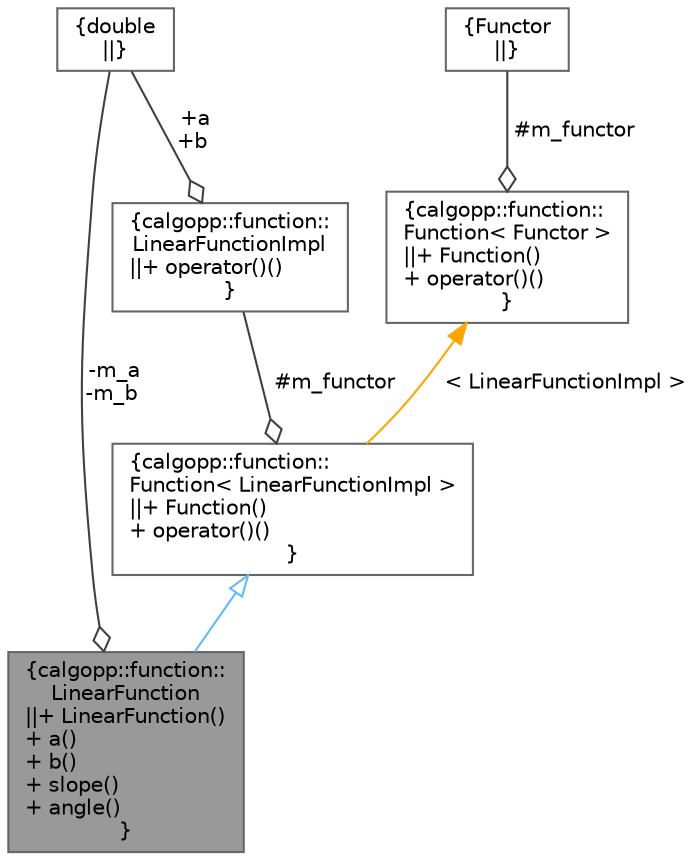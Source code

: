 digraph "calgopp::function::LinearFunction"
{
 // LATEX_PDF_SIZE
  bgcolor="transparent";
  edge [fontname=Helvetica,fontsize=10,labelfontname=Helvetica,labelfontsize=10];
  node [fontname=Helvetica,fontsize=10,shape=box,height=0.2,width=0.4];
  Node1 [label="{calgopp::function::\lLinearFunction\n||+ LinearFunction()\l+ a()\l+ b()\l+ slope()\l+ angle()\l}",height=0.2,width=0.4,color="gray40", fillcolor="grey60", style="filled", fontcolor="black",tooltip=" "];
  Node2 -> Node1 [dir="back",color="steelblue1",style="solid",arrowtail="onormal"];
  Node2 [label="{calgopp::function::\lFunction\< LinearFunctionImpl \>\n||+ Function()\l+ operator()()\l}",height=0.2,width=0.4,color="gray40", fillcolor="white", style="filled",URL="$classcalgopp_1_1function_1_1Function.html",tooltip=" "];
  Node3 -> Node2 [color="grey25",style="solid",label=" #m_functor" ,arrowhead="odiamond"];
  Node3 [label="{calgopp::function::\lLinearFunctionImpl\n||+ operator()()\l}",height=0.2,width=0.4,color="gray40", fillcolor="white", style="filled",URL="$structcalgopp_1_1function_1_1LinearFunctionImpl.html",tooltip=" "];
  Node4 -> Node3 [color="grey25",style="solid",label=" +a\n+b" ,arrowhead="odiamond"];
  Node4 [label="{double\n||}",height=0.2,width=0.4,color="gray40", fillcolor="white", style="filled",tooltip=" "];
  Node5 -> Node2 [dir="back",color="orange",style="solid",label=" \< LinearFunctionImpl \>" ];
  Node5 [label="{calgopp::function::\lFunction\< Functor \>\n||+ Function()\l+ operator()()\l}",height=0.2,width=0.4,color="gray40", fillcolor="white", style="filled",URL="$classcalgopp_1_1function_1_1Function.html",tooltip=" "];
  Node6 -> Node5 [color="grey25",style="solid",label=" #m_functor" ,arrowhead="odiamond"];
  Node6 [label="{Functor\n||}",height=0.2,width=0.4,color="gray40", fillcolor="white", style="filled",tooltip=" "];
  Node4 -> Node1 [color="grey25",style="solid",label=" -m_a\n-m_b" ,arrowhead="odiamond"];
}
